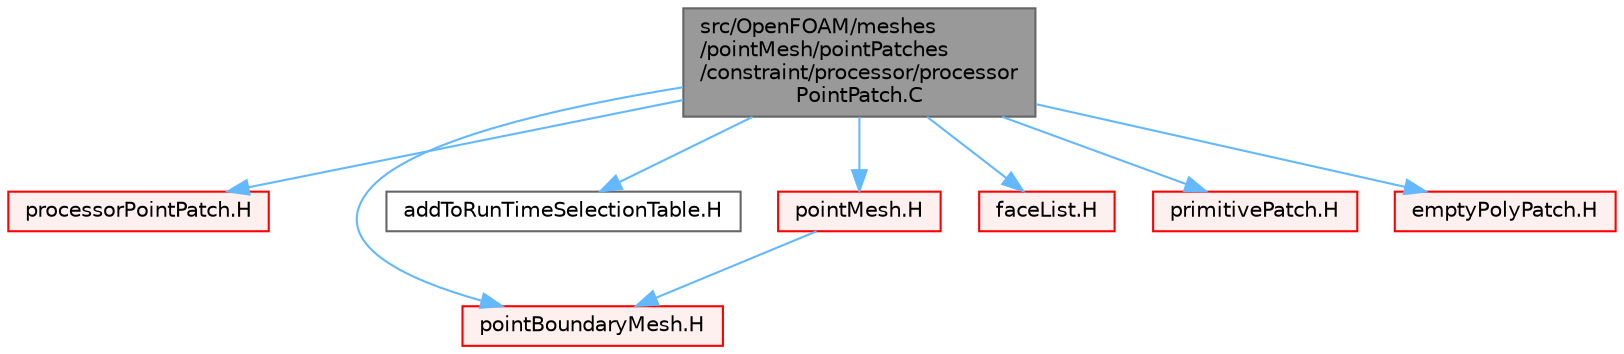 digraph "src/OpenFOAM/meshes/pointMesh/pointPatches/constraint/processor/processorPointPatch.C"
{
 // LATEX_PDF_SIZE
  bgcolor="transparent";
  edge [fontname=Helvetica,fontsize=10,labelfontname=Helvetica,labelfontsize=10];
  node [fontname=Helvetica,fontsize=10,shape=box,height=0.2,width=0.4];
  Node1 [id="Node000001",label="src/OpenFOAM/meshes\l/pointMesh/pointPatches\l/constraint/processor/processor\lPointPatch.C",height=0.2,width=0.4,color="gray40", fillcolor="grey60", style="filled", fontcolor="black",tooltip=" "];
  Node1 -> Node2 [id="edge1_Node000001_Node000002",color="steelblue1",style="solid",tooltip=" "];
  Node2 [id="Node000002",label="processorPointPatch.H",height=0.2,width=0.4,color="red", fillcolor="#FFF0F0", style="filled",URL="$processorPointPatch_8H.html",tooltip=" "];
  Node1 -> Node290 [id="edge2_Node000001_Node000290",color="steelblue1",style="solid",tooltip=" "];
  Node290 [id="Node000290",label="pointBoundaryMesh.H",height=0.2,width=0.4,color="red", fillcolor="#FFF0F0", style="filled",URL="$pointBoundaryMesh_8H.html",tooltip=" "];
  Node1 -> Node291 [id="edge3_Node000001_Node000291",color="steelblue1",style="solid",tooltip=" "];
  Node291 [id="Node000291",label="addToRunTimeSelectionTable.H",height=0.2,width=0.4,color="grey40", fillcolor="white", style="filled",URL="$addToRunTimeSelectionTable_8H.html",tooltip="Macros for easy insertion into run-time selection tables."];
  Node1 -> Node292 [id="edge4_Node000001_Node000292",color="steelblue1",style="solid",tooltip=" "];
  Node292 [id="Node000292",label="pointMesh.H",height=0.2,width=0.4,color="red", fillcolor="#FFF0F0", style="filled",URL="$pointMesh_8H.html",tooltip=" "];
  Node292 -> Node290 [id="edge5_Node000292_Node000290",color="steelblue1",style="solid",tooltip=" "];
  Node1 -> Node256 [id="edge6_Node000001_Node000256",color="steelblue1",style="solid",tooltip=" "];
  Node256 [id="Node000256",label="faceList.H",height=0.2,width=0.4,color="red", fillcolor="#FFF0F0", style="filled",URL="$faceList_8H.html",tooltip=" "];
  Node1 -> Node107 [id="edge7_Node000001_Node000107",color="steelblue1",style="solid",tooltip=" "];
  Node107 [id="Node000107",label="primitivePatch.H",height=0.2,width=0.4,color="red", fillcolor="#FFF0F0", style="filled",URL="$primitivePatch_8H.html",tooltip=" "];
  Node1 -> Node295 [id="edge8_Node000001_Node000295",color="steelblue1",style="solid",tooltip=" "];
  Node295 [id="Node000295",label="emptyPolyPatch.H",height=0.2,width=0.4,color="red", fillcolor="#FFF0F0", style="filled",URL="$emptyPolyPatch_8H.html",tooltip=" "];
}
